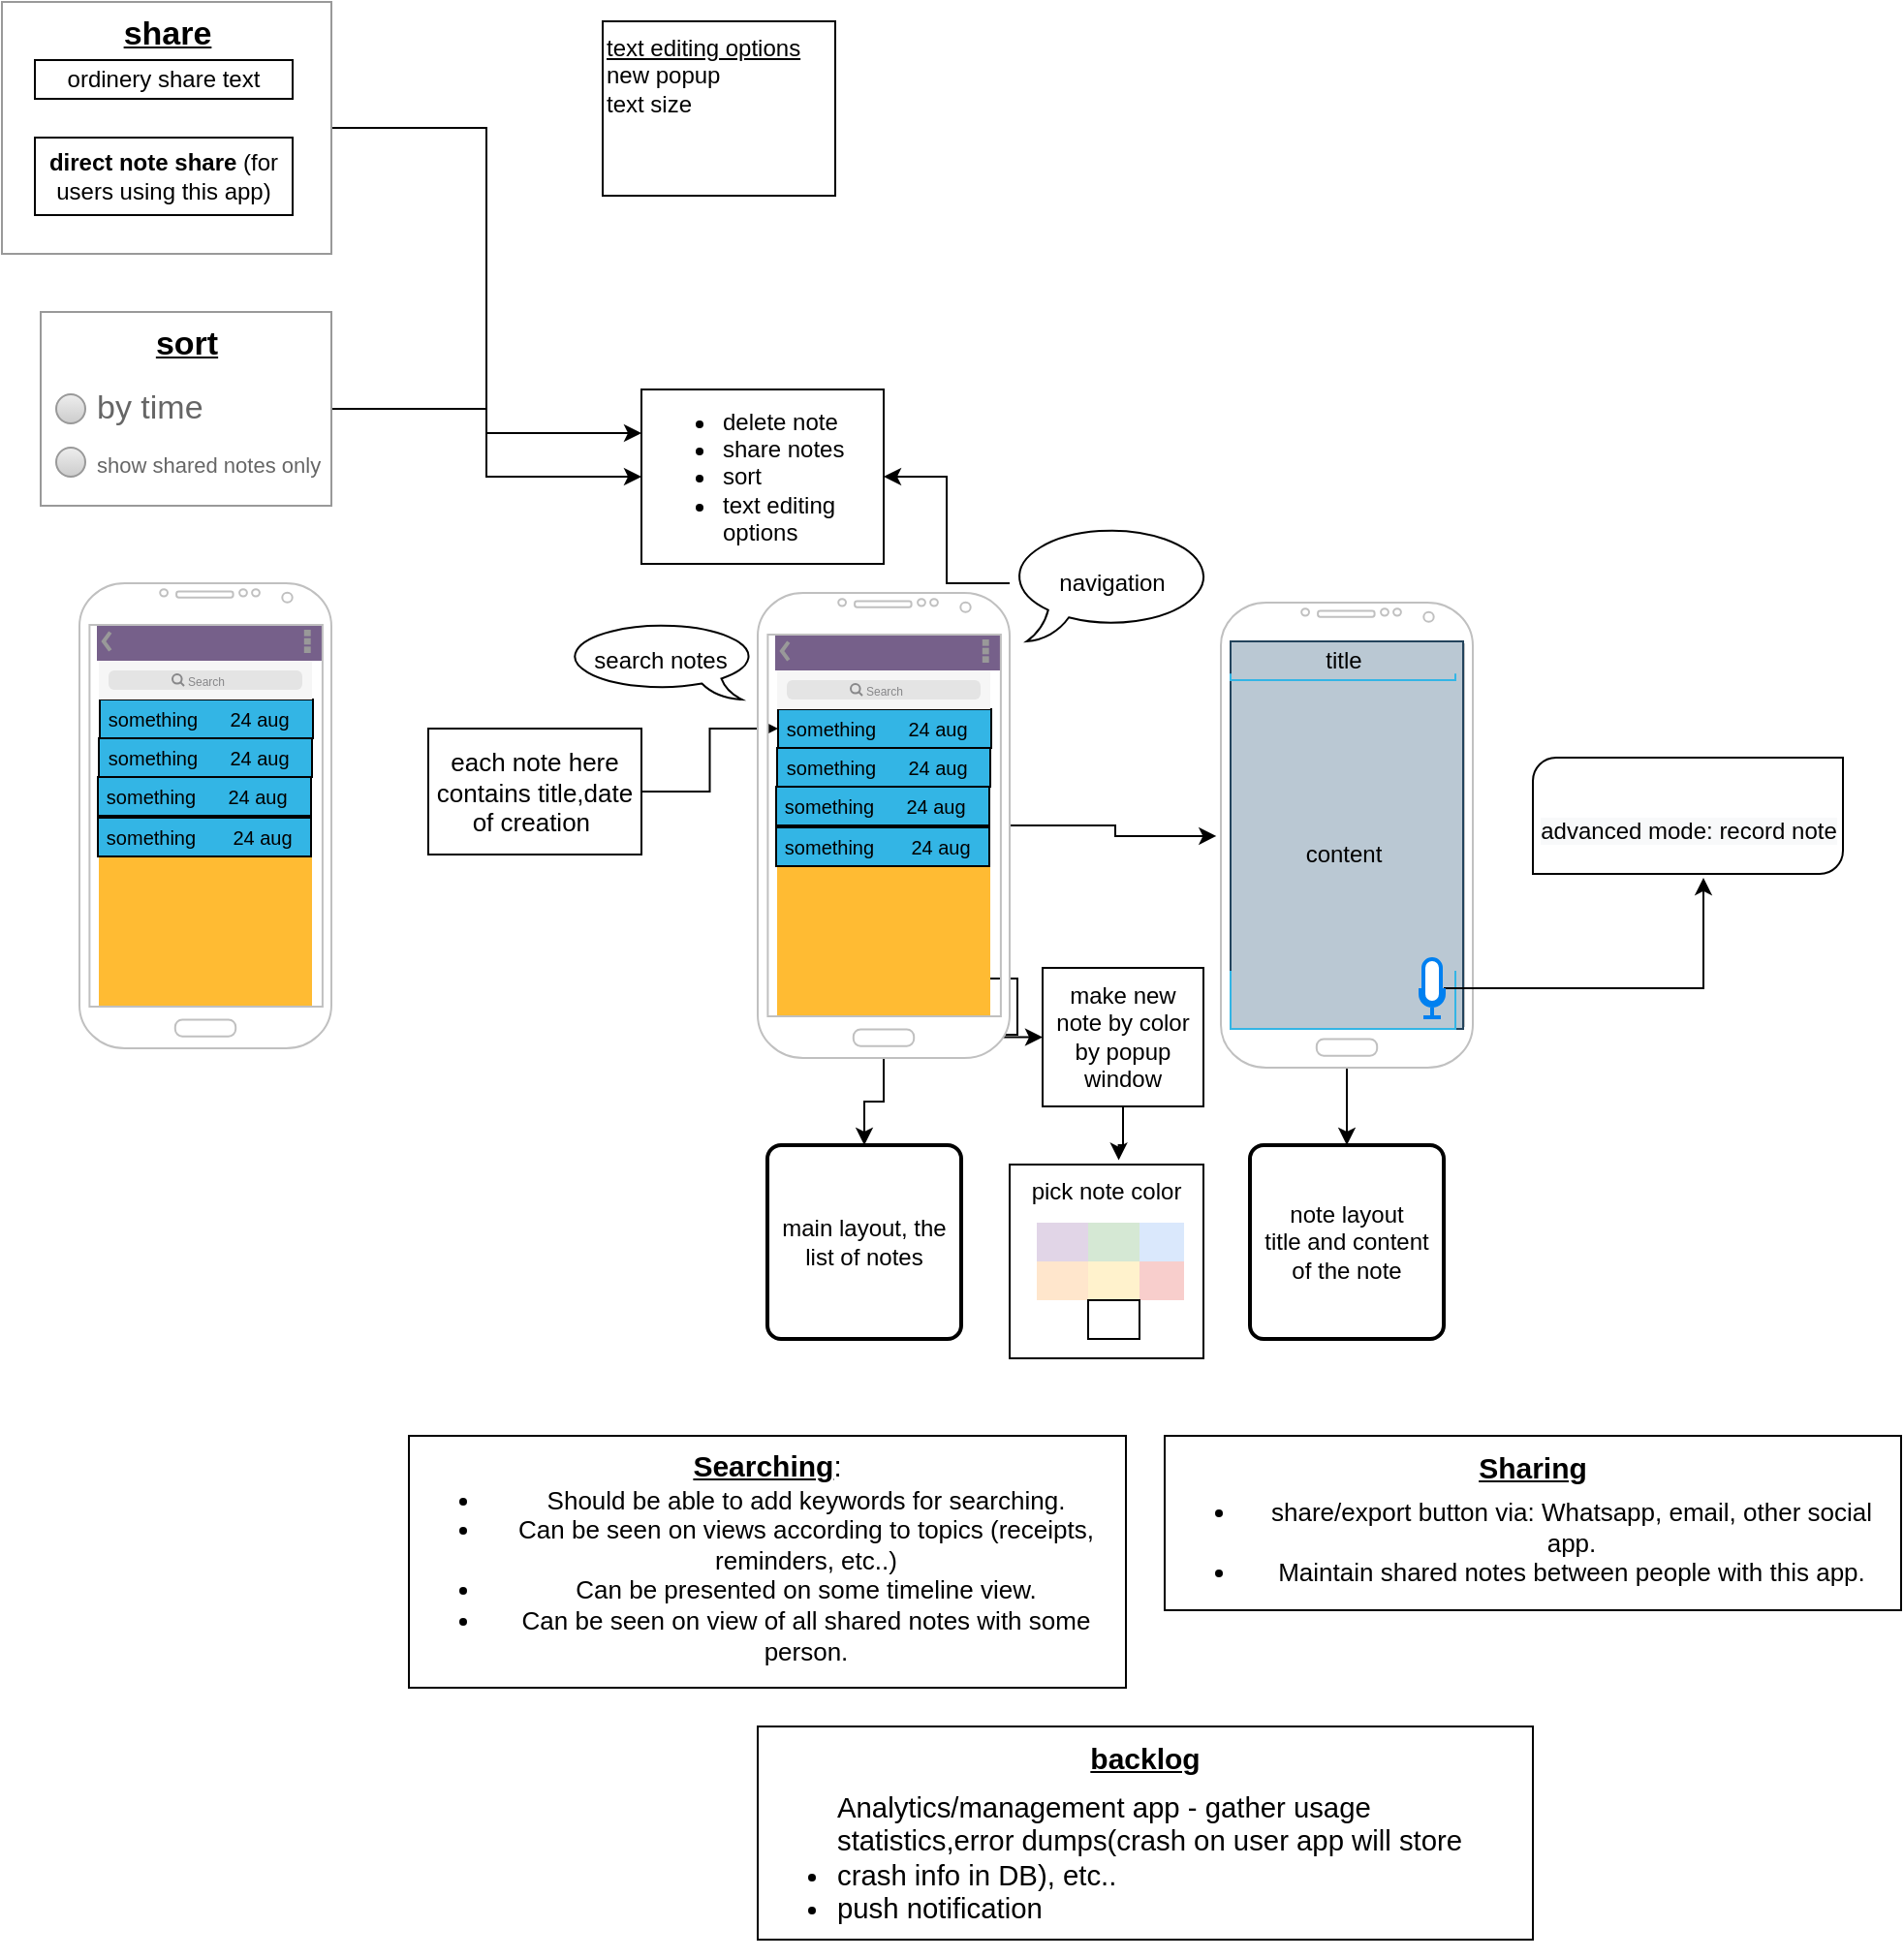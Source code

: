 <mxfile version="13.6.2" type="github">
  <diagram id="NjkErYbUsRQ1AUJ4HnzR" name="Page-1">
    <mxGraphModel dx="1608" dy="1532" grid="1" gridSize="10" guides="1" tooltips="1" connect="1" arrows="1" fold="1" page="1" pageScale="1" pageWidth="827" pageHeight="1169" background="#ffffff" math="0" shadow="0">
      <root>
        <mxCell id="0" />
        <mxCell id="1" parent="0" />
        <mxCell id="agwDChlDLnxI1bS5gnW9-53" style="edgeStyle=orthogonalEdgeStyle;rounded=0;orthogonalLoop=1;jettySize=auto;html=1;entryX=-0.018;entryY=0.502;entryDx=0;entryDy=0;entryPerimeter=0;" parent="1" source="agwDChlDLnxI1bS5gnW9-20" target="agwDChlDLnxI1bS5gnW9-22" edge="1">
          <mxGeometry relative="1" as="geometry" />
        </mxCell>
        <mxCell id="agwDChlDLnxI1bS5gnW9-54" style="edgeStyle=orthogonalEdgeStyle;rounded=0;orthogonalLoop=1;jettySize=auto;html=1;" parent="1" source="agwDChlDLnxI1bS5gnW9-20" target="agwDChlDLnxI1bS5gnW9-55" edge="1">
          <mxGeometry relative="1" as="geometry">
            <mxPoint x="255" y="440" as="targetPoint" />
          </mxGeometry>
        </mxCell>
        <mxCell id="agwDChlDLnxI1bS5gnW9-57" style="edgeStyle=orthogonalEdgeStyle;rounded=0;orthogonalLoop=1;jettySize=auto;html=1;" parent="1" source="agwDChlDLnxI1bS5gnW9-22" target="agwDChlDLnxI1bS5gnW9-56" edge="1">
          <mxGeometry relative="1" as="geometry" />
        </mxCell>
        <mxCell id="agwDChlDLnxI1bS5gnW9-22" value="" style="verticalLabelPosition=bottom;verticalAlign=top;html=1;shadow=0;dashed=0;strokeWidth=1;shape=mxgraph.android.phone2;strokeColor=#c0c0c0;" parent="1" vertex="1">
          <mxGeometry x="439" y="140" width="130" height="240" as="geometry" />
        </mxCell>
        <mxCell id="r0jqw6cAFXToY9zP-WhT-2" style="edgeStyle=orthogonalEdgeStyle;rounded=0;orthogonalLoop=1;jettySize=auto;html=1;entryX=1;entryY=0.5;entryDx=0;entryDy=0;" parent="1" source="agwDChlDLnxI1bS5gnW9-32" target="r0jqw6cAFXToY9zP-WhT-1" edge="1">
          <mxGeometry relative="1" as="geometry">
            <mxPoint x="140" y="60" as="targetPoint" />
          </mxGeometry>
        </mxCell>
        <mxCell id="agwDChlDLnxI1bS5gnW9-32" value="navigation" style="whiteSpace=wrap;html=1;shape=mxgraph.basic.oval_callout;direction=east;flipV=0;flipH=0;" parent="1" vertex="1">
          <mxGeometry x="330" y="100" width="106" height="60" as="geometry" />
        </mxCell>
        <mxCell id="agwDChlDLnxI1bS5gnW9-49" value="" style="verticalLabelPosition=bottom;verticalAlign=top;html=1;shadow=0;dashed=0;strokeWidth=1;strokeColor=#23445d;shape=rect;fillColor=#bac8d3;" parent="1" vertex="1">
          <mxGeometry x="444" y="160" width="120" height="200" as="geometry" />
        </mxCell>
        <mxCell id="agwDChlDLnxI1bS5gnW9-51" value="title" style="strokeWidth=1;html=1;shadow=0;dashed=0;shape=mxgraph.android.textfield;align=center;strokeColor=#33b5e5;pointerEvents=1" parent="1" vertex="1">
          <mxGeometry x="444" y="160" width="116" height="20" as="geometry" />
        </mxCell>
        <mxCell id="agwDChlDLnxI1bS5gnW9-52" value="content" style="strokeWidth=1;html=1;shadow=0;dashed=0;shape=mxgraph.android.textfield;align=center;strokeColor=#33b5e5;pointerEvents=1" parent="1" vertex="1">
          <mxGeometry x="444" y="180" width="116" height="180" as="geometry" />
        </mxCell>
        <mxCell id="agwDChlDLnxI1bS5gnW9-55" value="main layout, the list of notes&lt;span style=&quot;color: rgba(0 , 0 , 0 , 0) ; font-family: monospace ; font-size: 0px&quot;&gt;%3CmxGraphModel%3E%3Croot%3E%3CmxCell%20id%3D%220%22%2F%3E%3CmxCell%20id%3D%221%22%20parent%3D%220%22%2F%3E%3CmxCell%20id%3D%222%22%20value%3D%22title%22%20style%3D%22strokeWidth%3D1%3Bhtml%3D1%3Bshadow%3D0%3Bdashed%3D0%3Bshape%3Dmxgraph.android.textfield%3Balign%3Dcenter%3BstrokeColor%3D%2333b5e5%3BpointerEvents%3D1%22%20vertex%3D%221%22%20parent%3D%221%22%3E%3CmxGeometry%20x%3D%22444%22%20y%3D%22160%22%20width%3D%22116%22%20height%3D%2220%22%20as%3D%22geometry%22%2F%3E%3C%2FmxCell%3E%3C%2Froot%3E%3C%2FmxGraphModel%3E&lt;/span&gt;" style="rounded=1;whiteSpace=wrap;html=1;absoluteArcSize=1;arcSize=14;strokeWidth=2;" parent="1" vertex="1">
          <mxGeometry x="205" y="420" width="100" height="100" as="geometry" />
        </mxCell>
        <mxCell id="agwDChlDLnxI1bS5gnW9-56" value="note layout&lt;br&gt;title and content of the note" style="rounded=1;whiteSpace=wrap;html=1;absoluteArcSize=1;arcSize=14;strokeWidth=2;" parent="1" vertex="1">
          <mxGeometry x="454" y="420" width="100" height="100" as="geometry" />
        </mxCell>
        <mxCell id="r0jqw6cAFXToY9zP-WhT-1" value="&lt;ul&gt;&lt;li&gt;&lt;span&gt;delete note&lt;/span&gt;&lt;/li&gt;&lt;li&gt;&lt;span&gt;share notes&lt;/span&gt;&lt;/li&gt;&lt;li&gt;&lt;span&gt;sort&lt;/span&gt;&lt;/li&gt;&lt;li&gt;text editing options&lt;/li&gt;&lt;/ul&gt;" style="rounded=0;whiteSpace=wrap;html=1;align=left;" parent="1" vertex="1">
          <mxGeometry x="140" y="30" width="125" height="90" as="geometry" />
        </mxCell>
        <mxCell id="r0jqw6cAFXToY9zP-WhT-5" style="edgeStyle=orthogonalEdgeStyle;rounded=0;orthogonalLoop=1;jettySize=auto;html=1;" parent="1" source="r0jqw6cAFXToY9zP-WhT-4" target="r0jqw6cAFXToY9zP-WhT-6" edge="1">
          <mxGeometry relative="1" as="geometry">
            <mxPoint x="350" y="339" as="targetPoint" />
          </mxGeometry>
        </mxCell>
        <mxCell id="69Mb6ibTsj-LuxwnGUqG-17" style="edgeStyle=orthogonalEdgeStyle;rounded=0;orthogonalLoop=1;jettySize=auto;html=1;entryX=0.563;entryY=-0.022;entryDx=0;entryDy=0;entryPerimeter=0;fontColor=#000000;" edge="1" parent="1" source="r0jqw6cAFXToY9zP-WhT-6" target="69Mb6ibTsj-LuxwnGUqG-3">
          <mxGeometry relative="1" as="geometry" />
        </mxCell>
        <mxCell id="r0jqw6cAFXToY9zP-WhT-6" value="make new note by color by popup window" style="rounded=0;whiteSpace=wrap;html=1;" parent="1" vertex="1">
          <mxGeometry x="347" y="328.5" width="83" height="71.5" as="geometry" />
        </mxCell>
        <mxCell id="r0jqw6cAFXToY9zP-WhT-14" value="search notes" style="whiteSpace=wrap;html=1;shape=mxgraph.basic.oval_callout;flipH=1;" parent="1" vertex="1">
          <mxGeometry x="100" y="150" width="100" height="40" as="geometry" />
        </mxCell>
        <mxCell id="SkP61d3j4Szip7MxTRDZ-2" style="edgeStyle=orthogonalEdgeStyle;rounded=0;orthogonalLoop=1;jettySize=auto;html=1;entryX=0;entryY=0.5;entryDx=0;entryDy=0;" parent="1" source="SkP61d3j4Szip7MxTRDZ-1" target="r0jqw6cAFXToY9zP-WhT-9" edge="1">
          <mxGeometry relative="1" as="geometry" />
        </mxCell>
        <mxCell id="SkP61d3j4Szip7MxTRDZ-1" value="&lt;font style=&quot;font-size: 13px;&quot;&gt;each note here contains title,date of creation&amp;nbsp;&lt;/font&gt;" style="whiteSpace=wrap;html=1;fontSize=13;" parent="1" vertex="1">
          <mxGeometry x="30" y="205" width="110" height="65" as="geometry" />
        </mxCell>
        <mxCell id="SkP61d3j4Szip7MxTRDZ-3" value="&lt;p style=&quot;line-height: 0%&quot;&gt;&lt;font&gt;&lt;b&gt;&lt;span id=&quot;docs-internal-guid-186fe6b0-7fff-39bf-70c1-9775244f2e05&quot;&gt;&lt;span style=&quot;font-family: &amp;quot;arial&amp;quot; ; background-color: transparent ; vertical-align: baseline&quot;&gt;&lt;font size=&quot;1&quot;&gt;&lt;u style=&quot;font-size: 15px&quot;&gt;Sharing&lt;/u&gt;&lt;/font&gt;&lt;/span&gt;&lt;/span&gt;&lt;br&gt;&lt;/b&gt;&lt;br&gt;&lt;/font&gt;&lt;/p&gt;&lt;ul style=&quot;font-size: 13px&quot;&gt;&lt;li&gt;&lt;b style=&quot;font-weight: normal&quot; id=&quot;docs-internal-guid-8dd31e9a-7fff-d90e-800a-9b9dc38ee57b&quot;&gt;&lt;span style=&quot;font-family: &amp;quot;arial&amp;quot; ; color: rgb(0 , 0 , 0) ; background-color: transparent ; font-weight: 400 ; font-style: normal ; font-variant: normal ; text-decoration: none ; vertical-align: baseline ; line-height: 110%&quot;&gt;&lt;font style=&quot;font-size: 13px&quot;&gt;share/export button via: Whatsapp, email, other social app.&lt;/font&gt;&lt;/span&gt;&lt;/b&gt;&lt;/li&gt;&lt;li&gt;&lt;b style=&quot;font-weight: normal&quot; id=&quot;docs-internal-guid-8dd31e9a-7fff-d90e-800a-9b9dc38ee57b&quot;&gt;&lt;span id=&quot;docs-internal-guid-8dd31e9a-7fff-d90e-800a-9b9dc38ee57b&quot; style=&quot;background-color: transparent ; font-family: &amp;quot;arial&amp;quot;&quot;&gt;&lt;span style=&quot;background-color: transparent ; vertical-align: baseline&quot;&gt;&lt;span id=&quot;docs-internal-guid-60f9970b-7fff-8285-9fbf-e5e140962f88&quot;&gt;&lt;span style=&quot;background-color: transparent ; vertical-align: baseline&quot;&gt;&lt;font style=&quot;font-size: 13px&quot;&gt;Maintain shared notes between people with this app.&lt;/font&gt;&lt;/span&gt;&lt;/span&gt;&lt;/span&gt;&lt;/span&gt;&lt;/b&gt;&lt;/li&gt;&lt;/ul&gt;&lt;b style=&quot;font-weight: normal ; font-size: 13px&quot; id=&quot;docs-internal-guid-8dd31e9a-7fff-d90e-800a-9b9dc38ee57b&quot;&gt;&lt;span style=&quot;font-family: &amp;quot;arial&amp;quot; ; color: rgb(0 , 0 , 0) ; background-color: transparent ; font-weight: 400 ; font-style: normal ; font-variant: normal ; text-decoration: none ; vertical-align: baseline ; line-height: 0%&quot;&gt;&lt;br&gt;&lt;/span&gt;&lt;/b&gt;&lt;p&gt;&lt;/p&gt;" style="rounded=0;whiteSpace=wrap;html=1;fontSize=10;verticalAlign=top;align=center;" parent="1" vertex="1">
          <mxGeometry x="410" y="570" width="380" height="90" as="geometry" />
        </mxCell>
        <mxCell id="SkP61d3j4Szip7MxTRDZ-4" value="&lt;span id=&quot;docs-internal-guid-595ca776-7fff-b3e1-3534-a1a21ad9c739&quot; style=&quot;font-size: 13px&quot;&gt;&lt;span style=&quot;background-color: transparent ; font-family: &amp;#34;arial&amp;#34; ; vertical-align: baseline&quot;&gt;&lt;u&gt;&lt;b&gt;&lt;font style=&quot;font-size: 15px&quot;&gt;Searching&lt;/font&gt;&lt;/b&gt;&lt;/u&gt;&lt;/span&gt;&lt;span style=&quot;background-color: transparent ; font-family: &amp;#34;arial&amp;#34; ; font-size: 11pt ; vertical-align: baseline&quot;&gt;:&lt;/span&gt;&lt;br&gt;&lt;ul style=&quot;margin-top: 0 ; margin-bottom: 0&quot;&gt;&lt;li&gt;&lt;span id=&quot;docs-internal-guid-595ca776-7fff-b3e1-3534-a1a21ad9c739&quot;&gt;&lt;span style=&quot;background-color: transparent ; font-family: &amp;#34;arial&amp;#34;&quot;&gt;Should be able to add keywords for searching.&lt;/span&gt;&lt;/span&gt;&lt;/li&gt;&lt;li&gt;&lt;span id=&quot;docs-internal-guid-595ca776-7fff-b3e1-3534-a1a21ad9c739&quot;&gt;&lt;span style=&quot;background-color: transparent ; font-family: &amp;#34;arial&amp;#34;&quot;&gt;Can be seen on views according to topics (receipts, reminders, etc..)&lt;/span&gt;&lt;/span&gt;&lt;/li&gt;&lt;li&gt;&lt;span style=&quot;background-color: transparent ; font-family: &amp;#34;arial&amp;#34;&quot;&gt;Can be presented on some timeline view.&lt;/span&gt;&lt;br&gt;&lt;/li&gt;&lt;li&gt;&lt;span style=&quot;background-color: transparent ; font-family: &amp;#34;arial&amp;#34;&quot;&gt;Can be seen on view of all shared notes with some person.&lt;/span&gt;&lt;br&gt;&lt;/li&gt;&lt;/ul&gt;&lt;/span&gt;" style="rounded=0;whiteSpace=wrap;html=1;fontSize=10;horizontal=1;verticalAlign=top;" parent="1" vertex="1">
          <mxGeometry x="20" y="570" width="370" height="130" as="geometry" />
        </mxCell>
        <mxCell id="SkP61d3j4Szip7MxTRDZ-6" style="edgeStyle=orthogonalEdgeStyle;rounded=0;orthogonalLoop=1;jettySize=auto;html=1;fontSize=10;entryX=0.55;entryY=1.033;entryDx=0;entryDy=0;entryPerimeter=0;" parent="1" source="SkP61d3j4Szip7MxTRDZ-5" target="SkP61d3j4Szip7MxTRDZ-8" edge="1">
          <mxGeometry relative="1" as="geometry">
            <mxPoint x="665" y="290" as="targetPoint" />
          </mxGeometry>
        </mxCell>
        <mxCell id="SkP61d3j4Szip7MxTRDZ-5" value="" style="html=1;verticalLabelPosition=bottom;align=center;labelBackgroundColor=#ffffff;verticalAlign=top;strokeWidth=2;strokeColor=#0080F0;shadow=0;dashed=0;shape=mxgraph.ios7.icons.microphone;fontSize=10;" parent="1" vertex="1">
          <mxGeometry x="542" y="324" width="12" height="30" as="geometry" />
        </mxCell>
        <mxCell id="SkP61d3j4Szip7MxTRDZ-8" value="&#xa;&#xa;&lt;span style=&quot;color: rgb(0, 0, 0); font-family: helvetica; font-size: 12px; font-style: normal; font-weight: 400; letter-spacing: normal; text-align: center; text-indent: 0px; text-transform: none; word-spacing: 0px; background-color: rgb(248, 249, 250); display: inline; float: none;&quot;&gt;advanced mode: record note&lt;/span&gt;&#xa;&#xa;" style="verticalLabelPosition=middle;verticalAlign=top;html=1;shape=mxgraph.basic.diag_round_rect;dx=6;fontSize=10;align=center;labelPosition=center;" parent="1" vertex="1">
          <mxGeometry x="600" y="220" width="160" height="60" as="geometry" />
        </mxCell>
        <mxCell id="SkP61d3j4Szip7MxTRDZ-15" value="&lt;p style=&quot;line-height: 0%&quot;&gt;&lt;font&gt;&lt;b&gt;&lt;span id=&quot;docs-internal-guid-186fe6b0-7fff-39bf-70c1-9775244f2e05&quot;&gt;&lt;span style=&quot;font-family: &amp;#34;arial&amp;#34; ; background-color: transparent ; vertical-align: baseline&quot;&gt;&lt;font size=&quot;1&quot;&gt;&lt;u style=&quot;font-size: 15px&quot;&gt;backlog&lt;/u&gt;&lt;/font&gt;&lt;/span&gt;&lt;/span&gt;&lt;br&gt;&lt;/b&gt;&lt;br&gt;&lt;/font&gt;&lt;/p&gt;&lt;span style=&quot;background-color: transparent ; font-family: &amp;#34;arial&amp;#34; ; font-size: 11pt&quot;&gt;&lt;div style=&quot;text-align: left&quot;&gt;&lt;ul&gt;&lt;li&gt;&lt;span style=&quot;background-color: transparent ; font-family: &amp;#34;arial&amp;#34; ; font-size: 11pt&quot;&gt;&lt;div style=&quot;text-align: left&quot;&gt;&lt;span style=&quot;background-color: transparent ; font-size: 11pt&quot;&gt;Analytics/management app - gather usage statistics,error dumps(crash on user app will store crash info in DB), etc..&lt;/span&gt;&lt;/div&gt;&lt;/span&gt;&lt;/li&gt;&lt;li&gt;&lt;div style=&quot;text-align: left&quot;&gt;push notification&lt;/div&gt;&lt;/li&gt;&lt;/ul&gt;&lt;/div&gt;&lt;/span&gt;&lt;p&gt;&lt;/p&gt;" style="rounded=0;whiteSpace=wrap;html=1;fontSize=10;verticalAlign=top;" parent="1" vertex="1">
          <mxGeometry x="200" y="720" width="400" height="110" as="geometry" />
        </mxCell>
        <mxCell id="69Mb6ibTsj-LuxwnGUqG-18" value="&lt;u&gt;text editing options&lt;/u&gt;&lt;br&gt;new popup&lt;br&gt;text size" style="rounded=0;whiteSpace=wrap;html=1;align=left;horizontal=1;labelPosition=center;verticalLabelPosition=middle;verticalAlign=top;" vertex="1" parent="1">
          <mxGeometry x="120" y="-160" width="120" height="90" as="geometry" />
        </mxCell>
        <mxCell id="69Mb6ibTsj-LuxwnGUqG-23" value="" style="group" vertex="1" connectable="0" parent="1">
          <mxGeometry x="330" y="430" width="100" height="100" as="geometry" />
        </mxCell>
        <mxCell id="69Mb6ibTsj-LuxwnGUqG-3" value="pick note color&lt;br&gt;" style="rounded=0;whiteSpace=wrap;html=1;align=center;verticalAlign=top;" vertex="1" parent="69Mb6ibTsj-LuxwnGUqG-23">
          <mxGeometry width="100" height="100" as="geometry" />
        </mxCell>
        <mxCell id="69Mb6ibTsj-LuxwnGUqG-4" value="" style="rounded=0;align=center;whiteSpace=wrap;html=1;fillColor=#dae8fc;strokeColor=none;" vertex="1" parent="69Mb6ibTsj-LuxwnGUqG-23">
          <mxGeometry x="63.5" y="30" width="26.5" height="20" as="geometry" />
        </mxCell>
        <mxCell id="69Mb6ibTsj-LuxwnGUqG-5" value="" style="rounded=0;whiteSpace=wrap;html=1;align=center;fillColor=#d5e8d4;strokeColor=none;" vertex="1" parent="69Mb6ibTsj-LuxwnGUqG-23">
          <mxGeometry x="40.5" y="30" width="26.5" height="20" as="geometry" />
        </mxCell>
        <mxCell id="69Mb6ibTsj-LuxwnGUqG-6" value="" style="rounded=0;whiteSpace=wrap;html=1;align=center;fillColor=#e1d5e7;strokeColor=none;" vertex="1" parent="69Mb6ibTsj-LuxwnGUqG-23">
          <mxGeometry x="14" y="30" width="26.5" height="20" as="geometry" />
        </mxCell>
        <mxCell id="69Mb6ibTsj-LuxwnGUqG-7" value="" style="rounded=0;whiteSpace=wrap;html=1;align=center;fillColor=#f8cecc;strokeColor=none;" vertex="1" parent="69Mb6ibTsj-LuxwnGUqG-23">
          <mxGeometry x="67" y="50" width="23" height="20" as="geometry" />
        </mxCell>
        <mxCell id="69Mb6ibTsj-LuxwnGUqG-8" value="" style="rounded=0;whiteSpace=wrap;html=1;align=center;fillColor=#fff2cc;strokeColor=none;" vertex="1" parent="69Mb6ibTsj-LuxwnGUqG-23">
          <mxGeometry x="40.5" y="50" width="26.5" height="20" as="geometry" />
        </mxCell>
        <mxCell id="69Mb6ibTsj-LuxwnGUqG-9" value="" style="rounded=0;whiteSpace=wrap;html=1;align=center;fillColor=#ffe6cc;strokeColor=none;" vertex="1" parent="69Mb6ibTsj-LuxwnGUqG-23">
          <mxGeometry x="14" y="50" width="26.5" height="20" as="geometry" />
        </mxCell>
        <mxCell id="69Mb6ibTsj-LuxwnGUqG-10" value="" style="rounded=0;whiteSpace=wrap;html=1;align=center;" vertex="1" parent="69Mb6ibTsj-LuxwnGUqG-23">
          <mxGeometry x="40.5" y="70" width="26.5" height="20" as="geometry" />
        </mxCell>
        <mxCell id="69Mb6ibTsj-LuxwnGUqG-45" value="" style="group" vertex="1" connectable="0" parent="1">
          <mxGeometry x="200" y="125" width="144" height="250" as="geometry" />
        </mxCell>
        <mxCell id="69Mb6ibTsj-LuxwnGUqG-27" value="" style="group" vertex="1" connectable="0" parent="69Mb6ibTsj-LuxwnGUqG-45">
          <mxGeometry width="144" height="250" as="geometry" />
        </mxCell>
        <mxCell id="69Mb6ibTsj-LuxwnGUqG-47" value="" style="group" vertex="1" connectable="0" parent="69Mb6ibTsj-LuxwnGUqG-27">
          <mxGeometry y="10" width="130" height="240" as="geometry" />
        </mxCell>
        <mxCell id="agwDChlDLnxI1bS5gnW9-35" value="" style="strokeWidth=1;html=1;shadow=0;dashed=0;shape=mxgraph.android.action_bar;fillColor=#76608a;strokeColor=#432D57;strokeWidth=2;fontColor=#ffffff;" parent="69Mb6ibTsj-LuxwnGUqG-47" vertex="1">
          <mxGeometry x="9" y="20" width="120" height="20" as="geometry" />
        </mxCell>
        <mxCell id="agwDChlDLnxI1bS5gnW9-46" value="" style="verticalLabelPosition=bottom;verticalAlign=top;html=1;shadow=0;dashed=0;strokeWidth=1;strokeColor=none;shape=rect;fillColor=#ffbb33;" parent="69Mb6ibTsj-LuxwnGUqG-47" vertex="1">
          <mxGeometry x="10" y="40" width="110" height="180" as="geometry" />
        </mxCell>
        <mxCell id="r0jqw6cAFXToY9zP-WhT-4" value="" style="shape=image;html=1;verticalAlign=top;verticalLabelPosition=bottom;labelBackgroundColor=#ffffff;imageAspect=0;aspect=fixed;image=https://cdn4.iconfinder.com/data/icons/ionicons/512/icon-plus-circled-128.png" parent="69Mb6ibTsj-LuxwnGUqG-47" vertex="1">
          <mxGeometry x="96" y="190" width="18" height="18" as="geometry" />
        </mxCell>
        <mxCell id="69Mb6ibTsj-LuxwnGUqG-43" value="" style="group" vertex="1" connectable="0" parent="69Mb6ibTsj-LuxwnGUqG-47">
          <mxGeometry x="9" y="60" width="111.5" height="20" as="geometry" />
        </mxCell>
        <mxCell id="69Mb6ibTsj-LuxwnGUqG-42" value="" style="group" vertex="1" connectable="0" parent="69Mb6ibTsj-LuxwnGUqG-43">
          <mxGeometry x="4" width="107.5" height="20" as="geometry" />
        </mxCell>
        <mxCell id="69Mb6ibTsj-LuxwnGUqG-107" value="" style="group" vertex="1" connectable="0" parent="69Mb6ibTsj-LuxwnGUqG-42">
          <mxGeometry width="107.5" height="20" as="geometry" />
        </mxCell>
        <mxCell id="r0jqw6cAFXToY9zP-WhT-9" value="" style="verticalLabelPosition=bottom;verticalAlign=top;html=1;shadow=0;dashed=0;strokeWidth=1;shape=rect;fillColor=#33b5e5;" parent="69Mb6ibTsj-LuxwnGUqG-107" vertex="1">
          <mxGeometry x="-2.5" width="110" height="20" as="geometry" />
        </mxCell>
        <mxCell id="69Mb6ibTsj-LuxwnGUqG-24" value="24 aug" style="rounded=0;whiteSpace=wrap;html=1;align=center;fillColor=none;strokeColor=none;fontSize=10;" vertex="1" parent="69Mb6ibTsj-LuxwnGUqG-107">
          <mxGeometry x="55" width="50" height="20" as="geometry" />
        </mxCell>
        <mxCell id="69Mb6ibTsj-LuxwnGUqG-25" value="something" style="rounded=0;whiteSpace=wrap;html=1;align=center;fillColor=none;strokeColor=none;fontSize=10;" vertex="1" parent="69Mb6ibTsj-LuxwnGUqG-107">
          <mxGeometry width="50" height="20" as="geometry" />
        </mxCell>
        <mxCell id="69Mb6ibTsj-LuxwnGUqG-46" value="" style="group" vertex="1" connectable="0" parent="69Mb6ibTsj-LuxwnGUqG-47">
          <mxGeometry width="130" height="240" as="geometry" />
        </mxCell>
        <mxCell id="agwDChlDLnxI1bS5gnW9-20" value="" style="verticalLabelPosition=bottom;verticalAlign=top;html=1;shadow=0;dashed=0;strokeWidth=1;shape=mxgraph.android.phone2;strokeColor=#c0c0c0;" parent="69Mb6ibTsj-LuxwnGUqG-46" vertex="1">
          <mxGeometry width="130" height="240" as="geometry" />
        </mxCell>
        <mxCell id="r0jqw6cAFXToY9zP-WhT-11" value="" style="shape=rect;fillColor=#F6F6F6;strokeColor=none;" parent="69Mb6ibTsj-LuxwnGUqG-47" vertex="1">
          <mxGeometry x="10" y="40" width="110" height="20" as="geometry" />
        </mxCell>
        <mxCell id="r0jqw6cAFXToY9zP-WhT-12" value="" style="html=1;strokeWidth=1;shadow=0;dashed=0;shape=mxgraph.ios7ui.marginRect;rx=3;ry=3;rectMargin=5;fillColor=#E4E4E4;strokeColor=none;" parent="r0jqw6cAFXToY9zP-WhT-11" vertex="1">
          <mxGeometry width="110.0" height="20" as="geometry" />
        </mxCell>
        <mxCell id="r0jqw6cAFXToY9zP-WhT-13" value="Search" style="shape=mxgraph.ios7.icons.looking_glass;strokeColor=#878789;fillColor=none;fontColor=#878789;labelPosition=right;verticalLabelPosition=middle;align=left;verticalAlign=middle;fontSize=6;fontStyle=0;spacingTop=2;" parent="r0jqw6cAFXToY9zP-WhT-11" vertex="1">
          <mxGeometry x="0.5" y="0.5" width="6" height="6" relative="1" as="geometry">
            <mxPoint x="-17" y="-3" as="offset" />
          </mxGeometry>
        </mxCell>
        <mxCell id="69Mb6ibTsj-LuxwnGUqG-130" value="" style="group" vertex="1" connectable="0" parent="69Mb6ibTsj-LuxwnGUqG-47">
          <mxGeometry x="8" y="121" width="114" height="20" as="geometry" />
        </mxCell>
        <mxCell id="69Mb6ibTsj-LuxwnGUqG-131" value="" style="group" vertex="1" connectable="0" parent="69Mb6ibTsj-LuxwnGUqG-130">
          <mxGeometry x="4" width="110" height="20" as="geometry" />
        </mxCell>
        <mxCell id="69Mb6ibTsj-LuxwnGUqG-132" value="" style="group" vertex="1" connectable="0" parent="69Mb6ibTsj-LuxwnGUqG-131">
          <mxGeometry width="110" height="20" as="geometry" />
        </mxCell>
        <mxCell id="69Mb6ibTsj-LuxwnGUqG-133" value="" style="verticalLabelPosition=bottom;verticalAlign=top;html=1;shadow=0;dashed=0;strokeWidth=1;shape=rect;fillColor=#33b5e5;" vertex="1" parent="69Mb6ibTsj-LuxwnGUqG-132">
          <mxGeometry x="-2.5" width="110" height="20" as="geometry" />
        </mxCell>
        <mxCell id="69Mb6ibTsj-LuxwnGUqG-134" value="24 aug" style="rounded=0;whiteSpace=wrap;html=1;align=center;fillColor=none;strokeColor=none;fontSize=10;" vertex="1" parent="69Mb6ibTsj-LuxwnGUqG-132">
          <mxGeometry x="55" width="55" height="20" as="geometry" />
        </mxCell>
        <mxCell id="69Mb6ibTsj-LuxwnGUqG-135" value="something" style="rounded=0;whiteSpace=wrap;html=1;align=center;fillColor=none;strokeColor=none;fontSize=10;" vertex="1" parent="69Mb6ibTsj-LuxwnGUqG-132">
          <mxGeometry width="50" height="20" as="geometry" />
        </mxCell>
        <mxCell id="69Mb6ibTsj-LuxwnGUqG-124" value="" style="group" vertex="1" connectable="0" parent="69Mb6ibTsj-LuxwnGUqG-47">
          <mxGeometry x="10" y="105" width="111.5" height="20" as="geometry" />
        </mxCell>
        <mxCell id="69Mb6ibTsj-LuxwnGUqG-125" value="" style="group" vertex="1" connectable="0" parent="69Mb6ibTsj-LuxwnGUqG-124">
          <mxGeometry x="2" y="-5" width="107.5" height="20" as="geometry" />
        </mxCell>
        <mxCell id="69Mb6ibTsj-LuxwnGUqG-126" value="" style="group" vertex="1" connectable="0" parent="69Mb6ibTsj-LuxwnGUqG-125">
          <mxGeometry width="107.5" height="20" as="geometry" />
        </mxCell>
        <mxCell id="69Mb6ibTsj-LuxwnGUqG-127" value="" style="verticalLabelPosition=bottom;verticalAlign=top;html=1;shadow=0;dashed=0;strokeWidth=1;shape=rect;fillColor=#33b5e5;" vertex="1" parent="69Mb6ibTsj-LuxwnGUqG-126">
          <mxGeometry x="-2.5" width="110" height="20" as="geometry" />
        </mxCell>
        <mxCell id="69Mb6ibTsj-LuxwnGUqG-128" value="24 aug" style="rounded=0;whiteSpace=wrap;html=1;align=center;fillColor=none;strokeColor=none;fontSize=10;" vertex="1" parent="69Mb6ibTsj-LuxwnGUqG-126">
          <mxGeometry x="55" width="50" height="20" as="geometry" />
        </mxCell>
        <mxCell id="69Mb6ibTsj-LuxwnGUqG-129" value="something" style="rounded=0;whiteSpace=wrap;html=1;align=center;fillColor=none;strokeColor=none;fontSize=10;" vertex="1" parent="69Mb6ibTsj-LuxwnGUqG-126">
          <mxGeometry width="50" height="20" as="geometry" />
        </mxCell>
        <mxCell id="69Mb6ibTsj-LuxwnGUqG-114" value="" style="group" vertex="1" connectable="0" parent="69Mb6ibTsj-LuxwnGUqG-47">
          <mxGeometry x="8.5" y="80" width="111.5" height="20" as="geometry" />
        </mxCell>
        <mxCell id="69Mb6ibTsj-LuxwnGUqG-115" value="" style="group" vertex="1" connectable="0" parent="69Mb6ibTsj-LuxwnGUqG-114">
          <mxGeometry x="4" width="107.5" height="20" as="geometry" />
        </mxCell>
        <mxCell id="69Mb6ibTsj-LuxwnGUqG-116" value="" style="group" vertex="1" connectable="0" parent="69Mb6ibTsj-LuxwnGUqG-115">
          <mxGeometry width="107.5" height="20" as="geometry" />
        </mxCell>
        <mxCell id="69Mb6ibTsj-LuxwnGUqG-117" value="" style="verticalLabelPosition=bottom;verticalAlign=top;html=1;shadow=0;dashed=0;strokeWidth=1;shape=rect;fillColor=#33b5e5;" vertex="1" parent="69Mb6ibTsj-LuxwnGUqG-116">
          <mxGeometry x="-2.5" width="110" height="20" as="geometry" />
        </mxCell>
        <mxCell id="69Mb6ibTsj-LuxwnGUqG-118" value="24 aug" style="rounded=0;whiteSpace=wrap;html=1;align=center;fillColor=none;strokeColor=none;fontSize=10;" vertex="1" parent="69Mb6ibTsj-LuxwnGUqG-116">
          <mxGeometry x="55" width="50" height="20" as="geometry" />
        </mxCell>
        <mxCell id="69Mb6ibTsj-LuxwnGUqG-119" value="something" style="rounded=0;whiteSpace=wrap;html=1;align=center;fillColor=none;strokeColor=none;fontSize=10;" vertex="1" parent="69Mb6ibTsj-LuxwnGUqG-116">
          <mxGeometry width="50" height="20" as="geometry" />
        </mxCell>
        <mxCell id="69Mb6ibTsj-LuxwnGUqG-92" style="edgeStyle=orthogonalEdgeStyle;rounded=0;orthogonalLoop=1;jettySize=auto;html=1;entryX=0;entryY=0.5;entryDx=0;entryDy=0;fontColor=#000000;" edge="1" parent="1" source="69Mb6ibTsj-LuxwnGUqG-82" target="r0jqw6cAFXToY9zP-WhT-1">
          <mxGeometry relative="1" as="geometry" />
        </mxCell>
        <mxCell id="69Mb6ibTsj-LuxwnGUqG-82" value="&lt;font size=&quot;1&quot;&gt;&lt;u&gt;&lt;b style=&quot;font-size: 17px&quot;&gt;sort&lt;/b&gt;&lt;/u&gt;&lt;/font&gt;" style="strokeWidth=1;shadow=0;dashed=0;align=center;html=1;shape=mxgraph.mockup.forms.rrect;rSize=0;strokeColor=#999999;fillColor=#ffffff;recursiveResize=0;fontColor=#000000;verticalAlign=top;" vertex="1" parent="1">
          <mxGeometry x="-170" y="-10" width="150" height="100" as="geometry" />
        </mxCell>
        <mxCell id="69Mb6ibTsj-LuxwnGUqG-83" value="by time" style="shape=ellipse;rSize=0;fillColor=#eeeeee;strokeColor=#999999;gradientColor=#cccccc;html=1;align=left;spacingLeft=4;fontSize=17;fontColor=#666666;labelPosition=right;" vertex="1" parent="69Mb6ibTsj-LuxwnGUqG-82">
          <mxGeometry x="8" y="42.5" width="15" height="15" as="geometry" />
        </mxCell>
        <mxCell id="69Mb6ibTsj-LuxwnGUqG-84" value="&lt;font style=&quot;font-size: 11px&quot;&gt;show shared notes only&lt;/font&gt;" style="shape=ellipse;rSize=0;fillColor=#eeeeee;strokeColor=#999999;gradientColor=#cccccc;html=1;align=left;spacingLeft=4;fontSize=17;fontColor=#666666;labelPosition=right;" vertex="1" parent="69Mb6ibTsj-LuxwnGUqG-82">
          <mxGeometry x="8" y="70" width="15" height="15" as="geometry" />
        </mxCell>
        <mxCell id="69Mb6ibTsj-LuxwnGUqG-99" style="edgeStyle=orthogonalEdgeStyle;rounded=0;orthogonalLoop=1;jettySize=auto;html=1;fontColor=#000000;entryX=0;entryY=0.25;entryDx=0;entryDy=0;" edge="1" parent="1" source="69Mb6ibTsj-LuxwnGUqG-93" target="r0jqw6cAFXToY9zP-WhT-1">
          <mxGeometry relative="1" as="geometry">
            <mxPoint x="10" as="targetPoint" />
          </mxGeometry>
        </mxCell>
        <mxCell id="69Mb6ibTsj-LuxwnGUqG-93" value="&lt;span style=&quot;font-size: 17px&quot;&gt;&lt;b&gt;&lt;u&gt;share&lt;/u&gt;&lt;/b&gt;&lt;/span&gt;" style="strokeWidth=1;shadow=0;dashed=0;align=center;html=1;shape=mxgraph.mockup.forms.rrect;rSize=0;strokeColor=#999999;fillColor=#ffffff;recursiveResize=0;fontColor=#000000;verticalAlign=top;" vertex="1" parent="1">
          <mxGeometry x="-190" y="-170" width="170" height="130" as="geometry" />
        </mxCell>
        <mxCell id="69Mb6ibTsj-LuxwnGUqG-97" value="ordinery share text&lt;br&gt;" style="text;html=1;fillColor=none;align=center;verticalAlign=middle;whiteSpace=wrap;rounded=0;fontColor=#000000;strokeColor=#000000;" vertex="1" parent="69Mb6ibTsj-LuxwnGUqG-93">
          <mxGeometry x="17" y="30" width="133" height="20" as="geometry" />
        </mxCell>
        <mxCell id="69Mb6ibTsj-LuxwnGUqG-98" value="&lt;b&gt;direct note share&lt;/b&gt; (for users using this app)" style="text;html=1;fillColor=none;align=center;verticalAlign=middle;whiteSpace=wrap;rounded=0;fontColor=#000000;strokeColor=#000000;" vertex="1" parent="69Mb6ibTsj-LuxwnGUqG-93">
          <mxGeometry x="17" y="70" width="133" height="40" as="geometry" />
        </mxCell>
        <mxCell id="69Mb6ibTsj-LuxwnGUqG-139" value="" style="group" vertex="1" connectable="0" parent="1">
          <mxGeometry x="-150" y="120" width="144" height="250" as="geometry" />
        </mxCell>
        <mxCell id="69Mb6ibTsj-LuxwnGUqG-140" value="" style="group" vertex="1" connectable="0" parent="69Mb6ibTsj-LuxwnGUqG-139">
          <mxGeometry y="10" width="130" height="240" as="geometry" />
        </mxCell>
        <mxCell id="69Mb6ibTsj-LuxwnGUqG-141" value="" style="strokeWidth=1;html=1;shadow=0;dashed=0;shape=mxgraph.android.action_bar;fillColor=#76608a;strokeColor=#432D57;strokeWidth=2;fontColor=#ffffff;" vertex="1" parent="69Mb6ibTsj-LuxwnGUqG-140">
          <mxGeometry x="9" y="20" width="120" height="20" as="geometry" />
        </mxCell>
        <mxCell id="69Mb6ibTsj-LuxwnGUqG-142" value="" style="verticalLabelPosition=bottom;verticalAlign=top;html=1;shadow=0;dashed=0;strokeWidth=1;strokeColor=none;shape=rect;fillColor=#ffbb33;" vertex="1" parent="69Mb6ibTsj-LuxwnGUqG-140">
          <mxGeometry x="10" y="40" width="110" height="180" as="geometry" />
        </mxCell>
        <mxCell id="69Mb6ibTsj-LuxwnGUqG-143" value="" style="shape=image;html=1;verticalAlign=top;verticalLabelPosition=bottom;labelBackgroundColor=#ffffff;imageAspect=0;aspect=fixed;image=https://cdn4.iconfinder.com/data/icons/ionicons/512/icon-plus-circled-128.png" vertex="1" parent="69Mb6ibTsj-LuxwnGUqG-140">
          <mxGeometry x="96" y="190" width="18" height="18" as="geometry" />
        </mxCell>
        <mxCell id="69Mb6ibTsj-LuxwnGUqG-144" value="" style="group" vertex="1" connectable="0" parent="69Mb6ibTsj-LuxwnGUqG-140">
          <mxGeometry x="9" y="60" width="111.5" height="20" as="geometry" />
        </mxCell>
        <mxCell id="69Mb6ibTsj-LuxwnGUqG-145" value="" style="group" vertex="1" connectable="0" parent="69Mb6ibTsj-LuxwnGUqG-144">
          <mxGeometry x="4" width="107.5" height="20" as="geometry" />
        </mxCell>
        <mxCell id="69Mb6ibTsj-LuxwnGUqG-146" value="" style="group" vertex="1" connectable="0" parent="69Mb6ibTsj-LuxwnGUqG-145">
          <mxGeometry width="107.5" height="20" as="geometry" />
        </mxCell>
        <mxCell id="69Mb6ibTsj-LuxwnGUqG-147" value="" style="verticalLabelPosition=bottom;verticalAlign=top;html=1;shadow=0;dashed=0;strokeWidth=1;shape=rect;fillColor=#33b5e5;" vertex="1" parent="69Mb6ibTsj-LuxwnGUqG-146">
          <mxGeometry x="-2.5" width="110" height="20" as="geometry" />
        </mxCell>
        <mxCell id="69Mb6ibTsj-LuxwnGUqG-148" value="24 aug" style="rounded=0;whiteSpace=wrap;html=1;align=center;fillColor=none;strokeColor=none;fontSize=10;" vertex="1" parent="69Mb6ibTsj-LuxwnGUqG-146">
          <mxGeometry x="55" width="50" height="20" as="geometry" />
        </mxCell>
        <mxCell id="69Mb6ibTsj-LuxwnGUqG-149" value="something" style="rounded=0;whiteSpace=wrap;html=1;align=center;fillColor=none;strokeColor=none;fontSize=10;" vertex="1" parent="69Mb6ibTsj-LuxwnGUqG-146">
          <mxGeometry width="50" height="20" as="geometry" />
        </mxCell>
        <mxCell id="69Mb6ibTsj-LuxwnGUqG-150" value="" style="group" vertex="1" connectable="0" parent="69Mb6ibTsj-LuxwnGUqG-140">
          <mxGeometry width="130" height="240" as="geometry" />
        </mxCell>
        <mxCell id="69Mb6ibTsj-LuxwnGUqG-151" value="" style="verticalLabelPosition=bottom;verticalAlign=top;html=1;shadow=0;dashed=0;strokeWidth=1;shape=mxgraph.android.phone2;strokeColor=#c0c0c0;" vertex="1" parent="69Mb6ibTsj-LuxwnGUqG-150">
          <mxGeometry width="130" height="240" as="geometry" />
        </mxCell>
        <mxCell id="69Mb6ibTsj-LuxwnGUqG-152" value="" style="shape=rect;fillColor=#F6F6F6;strokeColor=none;" vertex="1" parent="69Mb6ibTsj-LuxwnGUqG-140">
          <mxGeometry x="10" y="40" width="110" height="20" as="geometry" />
        </mxCell>
        <mxCell id="69Mb6ibTsj-LuxwnGUqG-153" value="" style="html=1;strokeWidth=1;shadow=0;dashed=0;shape=mxgraph.ios7ui.marginRect;rx=3;ry=3;rectMargin=5;fillColor=#E4E4E4;strokeColor=none;" vertex="1" parent="69Mb6ibTsj-LuxwnGUqG-152">
          <mxGeometry width="110.0" height="20" as="geometry" />
        </mxCell>
        <mxCell id="69Mb6ibTsj-LuxwnGUqG-154" value="Search" style="shape=mxgraph.ios7.icons.looking_glass;strokeColor=#878789;fillColor=none;fontColor=#878789;labelPosition=right;verticalLabelPosition=middle;align=left;verticalAlign=middle;fontSize=6;fontStyle=0;spacingTop=2;" vertex="1" parent="69Mb6ibTsj-LuxwnGUqG-152">
          <mxGeometry x="0.5" y="0.5" width="6" height="6" relative="1" as="geometry">
            <mxPoint x="-17" y="-3" as="offset" />
          </mxGeometry>
        </mxCell>
        <mxCell id="69Mb6ibTsj-LuxwnGUqG-155" value="" style="group" vertex="1" connectable="0" parent="69Mb6ibTsj-LuxwnGUqG-140">
          <mxGeometry x="8" y="121" width="114" height="20" as="geometry" />
        </mxCell>
        <mxCell id="69Mb6ibTsj-LuxwnGUqG-156" value="" style="group" vertex="1" connectable="0" parent="69Mb6ibTsj-LuxwnGUqG-155">
          <mxGeometry x="4" width="110" height="20" as="geometry" />
        </mxCell>
        <mxCell id="69Mb6ibTsj-LuxwnGUqG-157" value="" style="group" vertex="1" connectable="0" parent="69Mb6ibTsj-LuxwnGUqG-156">
          <mxGeometry width="110" height="20" as="geometry" />
        </mxCell>
        <mxCell id="69Mb6ibTsj-LuxwnGUqG-158" value="" style="verticalLabelPosition=bottom;verticalAlign=top;html=1;shadow=0;dashed=0;strokeWidth=1;shape=rect;fillColor=#33b5e5;" vertex="1" parent="69Mb6ibTsj-LuxwnGUqG-157">
          <mxGeometry x="-2.5" width="110" height="20" as="geometry" />
        </mxCell>
        <mxCell id="69Mb6ibTsj-LuxwnGUqG-159" value="24 aug" style="rounded=0;whiteSpace=wrap;html=1;align=center;fillColor=none;strokeColor=none;fontSize=10;" vertex="1" parent="69Mb6ibTsj-LuxwnGUqG-157">
          <mxGeometry x="55" width="55" height="20" as="geometry" />
        </mxCell>
        <mxCell id="69Mb6ibTsj-LuxwnGUqG-160" value="something" style="rounded=0;whiteSpace=wrap;html=1;align=center;fillColor=none;strokeColor=none;fontSize=10;" vertex="1" parent="69Mb6ibTsj-LuxwnGUqG-157">
          <mxGeometry width="50" height="20" as="geometry" />
        </mxCell>
        <mxCell id="69Mb6ibTsj-LuxwnGUqG-161" value="" style="group" vertex="1" connectable="0" parent="69Mb6ibTsj-LuxwnGUqG-140">
          <mxGeometry x="10" y="105" width="111.5" height="20" as="geometry" />
        </mxCell>
        <mxCell id="69Mb6ibTsj-LuxwnGUqG-162" value="" style="group" vertex="1" connectable="0" parent="69Mb6ibTsj-LuxwnGUqG-161">
          <mxGeometry x="2" y="-5" width="107.5" height="20" as="geometry" />
        </mxCell>
        <mxCell id="69Mb6ibTsj-LuxwnGUqG-163" value="" style="group" vertex="1" connectable="0" parent="69Mb6ibTsj-LuxwnGUqG-162">
          <mxGeometry width="107.5" height="20" as="geometry" />
        </mxCell>
        <mxCell id="69Mb6ibTsj-LuxwnGUqG-164" value="" style="verticalLabelPosition=bottom;verticalAlign=top;html=1;shadow=0;dashed=0;strokeWidth=1;shape=rect;fillColor=#33b5e5;" vertex="1" parent="69Mb6ibTsj-LuxwnGUqG-163">
          <mxGeometry x="-2.5" width="110" height="20" as="geometry" />
        </mxCell>
        <mxCell id="69Mb6ibTsj-LuxwnGUqG-165" value="24 aug" style="rounded=0;whiteSpace=wrap;html=1;align=center;fillColor=none;strokeColor=none;fontSize=10;" vertex="1" parent="69Mb6ibTsj-LuxwnGUqG-163">
          <mxGeometry x="55" width="50" height="20" as="geometry" />
        </mxCell>
        <mxCell id="69Mb6ibTsj-LuxwnGUqG-166" value="something" style="rounded=0;whiteSpace=wrap;html=1;align=center;fillColor=none;strokeColor=none;fontSize=10;" vertex="1" parent="69Mb6ibTsj-LuxwnGUqG-163">
          <mxGeometry width="50" height="20" as="geometry" />
        </mxCell>
        <mxCell id="69Mb6ibTsj-LuxwnGUqG-167" value="" style="group" vertex="1" connectable="0" parent="69Mb6ibTsj-LuxwnGUqG-140">
          <mxGeometry x="8.5" y="80" width="111.5" height="20" as="geometry" />
        </mxCell>
        <mxCell id="69Mb6ibTsj-LuxwnGUqG-168" value="" style="group" vertex="1" connectable="0" parent="69Mb6ibTsj-LuxwnGUqG-167">
          <mxGeometry x="4" width="107.5" height="20" as="geometry" />
        </mxCell>
        <mxCell id="69Mb6ibTsj-LuxwnGUqG-169" value="" style="group" vertex="1" connectable="0" parent="69Mb6ibTsj-LuxwnGUqG-168">
          <mxGeometry width="107.5" height="20" as="geometry" />
        </mxCell>
        <mxCell id="69Mb6ibTsj-LuxwnGUqG-170" value="" style="verticalLabelPosition=bottom;verticalAlign=top;html=1;shadow=0;dashed=0;strokeWidth=1;shape=rect;fillColor=#33b5e5;" vertex="1" parent="69Mb6ibTsj-LuxwnGUqG-169">
          <mxGeometry x="-2.5" width="110" height="20" as="geometry" />
        </mxCell>
        <mxCell id="69Mb6ibTsj-LuxwnGUqG-171" value="24 aug" style="rounded=0;whiteSpace=wrap;html=1;align=center;fillColor=none;strokeColor=none;fontSize=10;" vertex="1" parent="69Mb6ibTsj-LuxwnGUqG-169">
          <mxGeometry x="55" width="50" height="20" as="geometry" />
        </mxCell>
        <mxCell id="69Mb6ibTsj-LuxwnGUqG-172" value="something" style="rounded=0;whiteSpace=wrap;html=1;align=center;fillColor=none;strokeColor=none;fontSize=10;" vertex="1" parent="69Mb6ibTsj-LuxwnGUqG-169">
          <mxGeometry width="50" height="20" as="geometry" />
        </mxCell>
      </root>
    </mxGraphModel>
  </diagram>
</mxfile>
